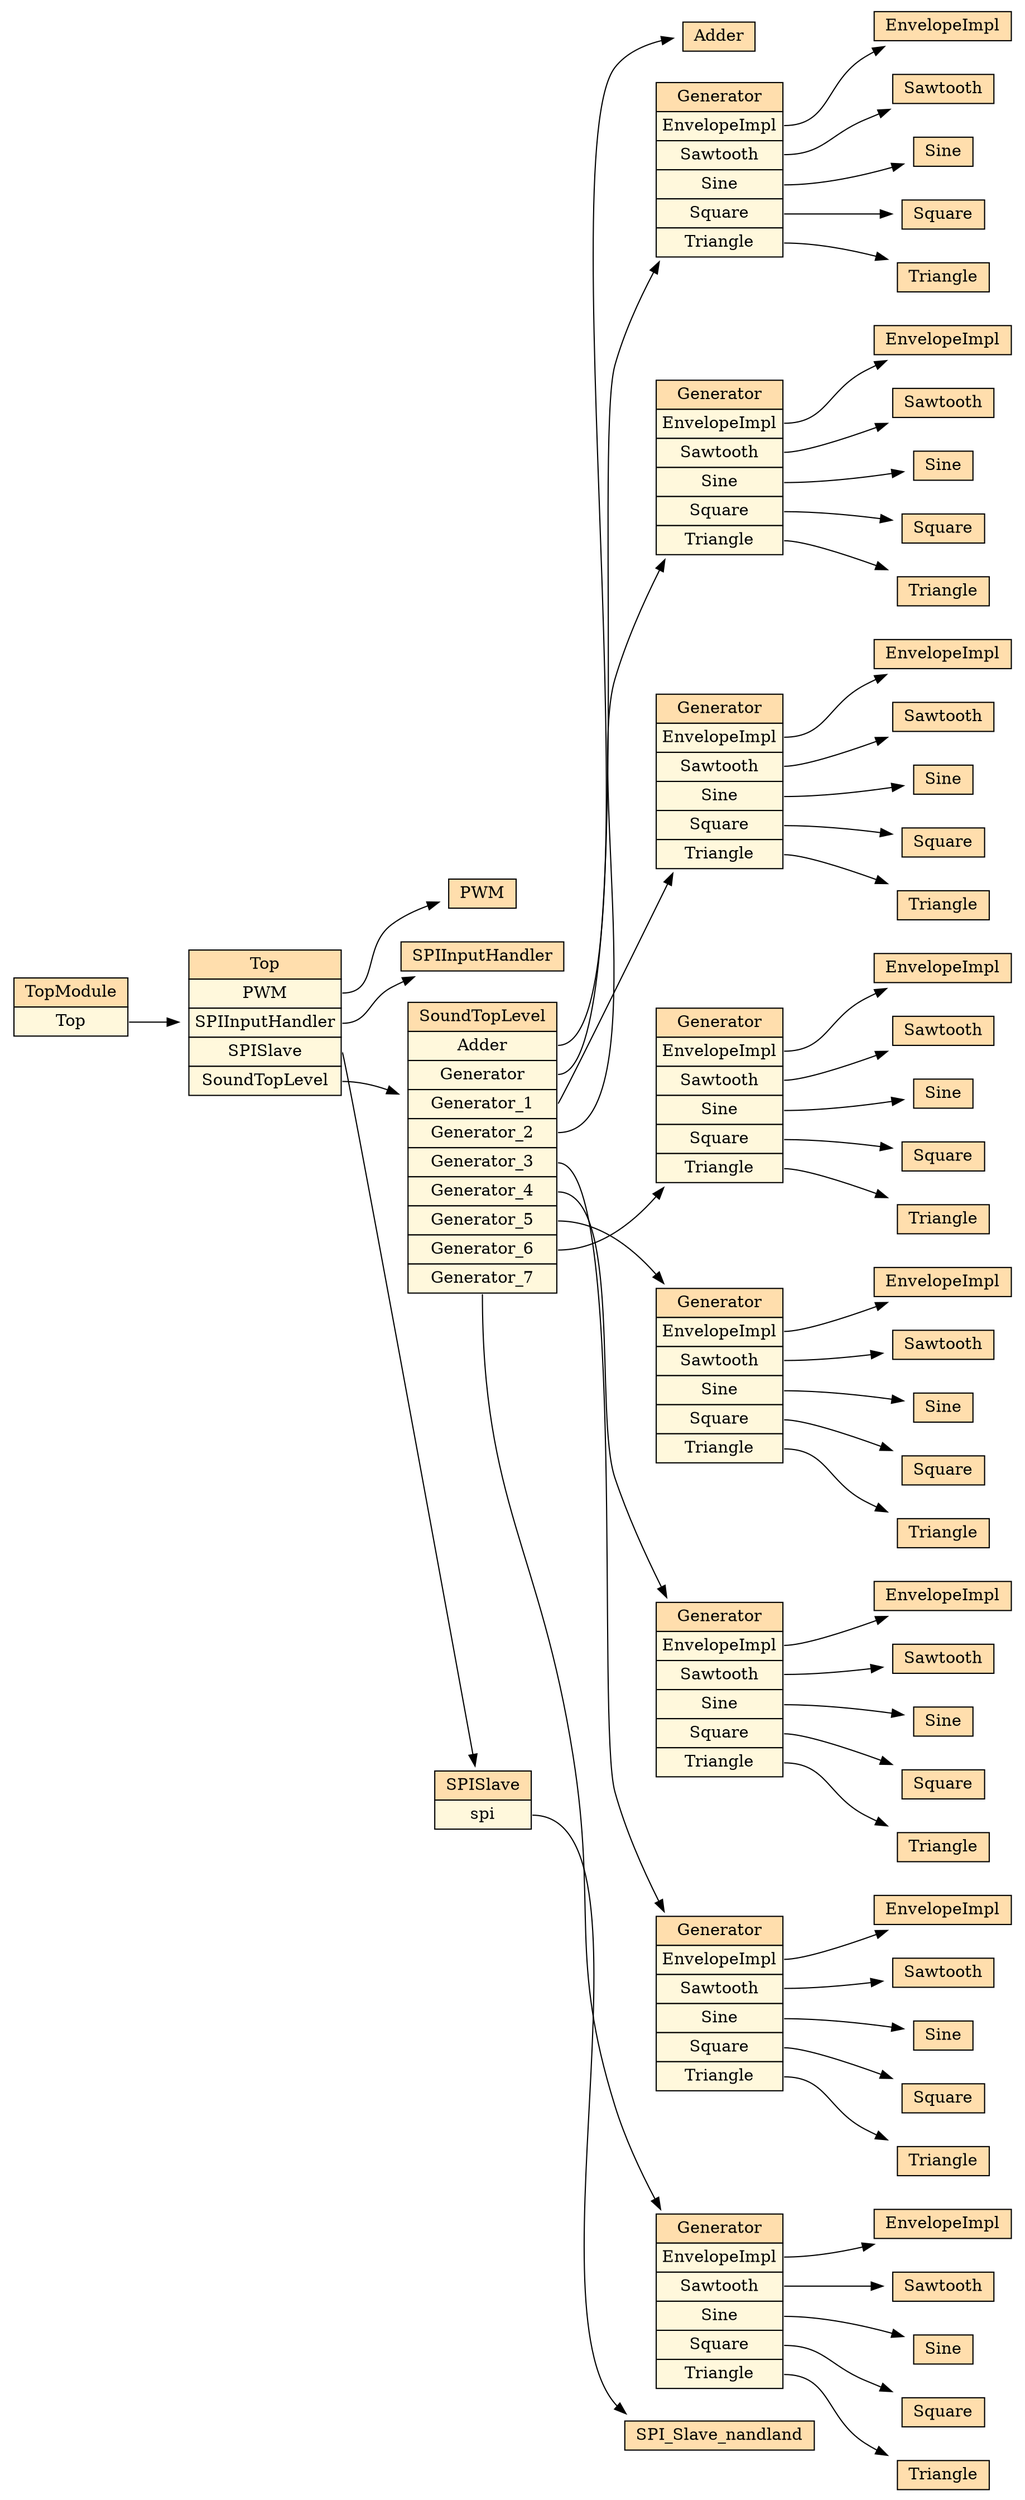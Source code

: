 digraph TopModule_hierarchy { rankdir="TB" 
 node [shape="rectangle"]; 
rankdir="LR" 
stylesheet = "styles.css"
module_1 [shape= "plaintext" href="TopModule.dot.svg" label=<

<TABLE BORDER="0" CELLBORDER="1" CELLSPACING="0" CELLPADDING="4" >
      
  <TR >
    <TD BGCOLOR="#FFDEAD" > TopModule </TD>
  </TR>
        
  <TR>
    <TD PORT="module_2" BGCOLOR="#FFF8DC" >Top</TD>
  </TR>
        
</TABLE>>];

      module_2 [shape= "plaintext" href="Top.dot.svg" label=<

<TABLE BORDER="0" CELLBORDER="1" CELLSPACING="0" CELLPADDING="4" >
      
  <TR >
    <TD BGCOLOR="#FFDEAD" > Top </TD>
  </TR>
        
  <TR>
    <TD PORT="module_4" BGCOLOR="#FFF8DC" >PWM</TD>
  </TR>
        
  <TR>
    <TD PORT="module_3" BGCOLOR="#FFF8DC" >SPIInputHandler</TD>
  </TR>
        
  <TR>
    <TD PORT="module_55" BGCOLOR="#FFF8DC" >SPISlave</TD>
  </TR>
        
  <TR>
    <TD PORT="module_5" BGCOLOR="#FFF8DC" >SoundTopLevel</TD>
  </TR>
        
</TABLE>>];

      module_3 [shape= "plaintext" href="SPIInputHandler.dot.svg" label=<

<TABLE BORDER="0" CELLBORDER="1" CELLSPACING="0" CELLPADDING="4" >
      
  <TR >
    <TD BGCOLOR="#FFDEAD" > SPIInputHandler </TD>
  </TR>
        
</TABLE>>];

      module_4 [shape= "plaintext" href="PWM.dot.svg" label=<

<TABLE BORDER="0" CELLBORDER="1" CELLSPACING="0" CELLPADDING="4" >
      
  <TR >
    <TD BGCOLOR="#FFDEAD" > PWM </TD>
  </TR>
        
</TABLE>>];

      module_5 [shape= "plaintext" href="SoundTopLevel.dot.svg" label=<

<TABLE BORDER="0" CELLBORDER="1" CELLSPACING="0" CELLPADDING="4" >
      
  <TR >
    <TD BGCOLOR="#FFDEAD" > SoundTopLevel </TD>
  </TR>
        
  <TR>
    <TD PORT="module_30" BGCOLOR="#FFF8DC" >Adder</TD>
  </TR>
        
  <TR>
    <TD PORT="module_18" BGCOLOR="#FFF8DC" >Generator</TD>
  </TR>
        
  <TR>
    <TD PORT="module_49" BGCOLOR="#FFF8DC" >Generator_1</TD>
  </TR>
        
  <TR>
    <TD PORT="module_24" BGCOLOR="#FFF8DC" >Generator_2</TD>
  </TR>
        
  <TR>
    <TD PORT="module_12" BGCOLOR="#FFF8DC" >Generator_3</TD>
  </TR>
        
  <TR>
    <TD PORT="module_6" BGCOLOR="#FFF8DC" >Generator_4</TD>
  </TR>
        
  <TR>
    <TD PORT="module_31" BGCOLOR="#FFF8DC" >Generator_5</TD>
  </TR>
        
  <TR>
    <TD PORT="module_43" BGCOLOR="#FFF8DC" >Generator_6</TD>
  </TR>
        
  <TR>
    <TD PORT="module_37" BGCOLOR="#FFF8DC" >Generator_7</TD>
  </TR>
        
</TABLE>>];

      module_6 [shape= "plaintext" href="Generator.dot.svg" label=<

<TABLE BORDER="0" CELLBORDER="1" CELLSPACING="0" CELLPADDING="4" >
      
  <TR >
    <TD BGCOLOR="#FFDEAD" > Generator </TD>
  </TR>
        
  <TR>
    <TD PORT="module_9" BGCOLOR="#FFF8DC" >EnvelopeImpl</TD>
  </TR>
        
  <TR>
    <TD PORT="module_11" BGCOLOR="#FFF8DC" >Sawtooth</TD>
  </TR>
        
  <TR>
    <TD PORT="module_10" BGCOLOR="#FFF8DC" >Sine</TD>
  </TR>
        
  <TR>
    <TD PORT="module_8" BGCOLOR="#FFF8DC" >Square</TD>
  </TR>
        
  <TR>
    <TD PORT="module_7" BGCOLOR="#FFF8DC" >Triangle</TD>
  </TR>
        
</TABLE>>];

      module_7 [shape= "plaintext" href="Triangle.dot.svg" label=<

<TABLE BORDER="0" CELLBORDER="1" CELLSPACING="0" CELLPADDING="4" >
      
  <TR >
    <TD BGCOLOR="#FFDEAD" > Triangle </TD>
  </TR>
        
</TABLE>>];

      module_8 [shape= "plaintext" href="Square.dot.svg" label=<

<TABLE BORDER="0" CELLBORDER="1" CELLSPACING="0" CELLPADDING="4" >
      
  <TR >
    <TD BGCOLOR="#FFDEAD" > Square </TD>
  </TR>
        
</TABLE>>];

      module_9 [shape= "plaintext" href="EnvelopeImpl.dot.svg" label=<

<TABLE BORDER="0" CELLBORDER="1" CELLSPACING="0" CELLPADDING="4" >
      
  <TR >
    <TD BGCOLOR="#FFDEAD" > EnvelopeImpl </TD>
  </TR>
        
</TABLE>>];

      module_10 [shape= "plaintext" href="Sine.dot.svg" label=<

<TABLE BORDER="0" CELLBORDER="1" CELLSPACING="0" CELLPADDING="4" >
      
  <TR >
    <TD BGCOLOR="#FFDEAD" > Sine </TD>
  </TR>
        
</TABLE>>];

      module_11 [shape= "plaintext" href="Sawtooth.dot.svg" label=<

<TABLE BORDER="0" CELLBORDER="1" CELLSPACING="0" CELLPADDING="4" >
      
  <TR >
    <TD BGCOLOR="#FFDEAD" > Sawtooth </TD>
  </TR>
        
</TABLE>>];

      module_12 [shape= "plaintext" href="Generator.dot.svg" label=<

<TABLE BORDER="0" CELLBORDER="1" CELLSPACING="0" CELLPADDING="4" >
      
  <TR >
    <TD BGCOLOR="#FFDEAD" > Generator </TD>
  </TR>
        
  <TR>
    <TD PORT="module_15" BGCOLOR="#FFF8DC" >EnvelopeImpl</TD>
  </TR>
        
  <TR>
    <TD PORT="module_17" BGCOLOR="#FFF8DC" >Sawtooth</TD>
  </TR>
        
  <TR>
    <TD PORT="module_16" BGCOLOR="#FFF8DC" >Sine</TD>
  </TR>
        
  <TR>
    <TD PORT="module_14" BGCOLOR="#FFF8DC" >Square</TD>
  </TR>
        
  <TR>
    <TD PORT="module_13" BGCOLOR="#FFF8DC" >Triangle</TD>
  </TR>
        
</TABLE>>];

      module_13 [shape= "plaintext" href="Triangle.dot.svg" label=<

<TABLE BORDER="0" CELLBORDER="1" CELLSPACING="0" CELLPADDING="4" >
      
  <TR >
    <TD BGCOLOR="#FFDEAD" > Triangle </TD>
  </TR>
        
</TABLE>>];

      module_14 [shape= "plaintext" href="Square.dot.svg" label=<

<TABLE BORDER="0" CELLBORDER="1" CELLSPACING="0" CELLPADDING="4" >
      
  <TR >
    <TD BGCOLOR="#FFDEAD" > Square </TD>
  </TR>
        
</TABLE>>];

      module_15 [shape= "plaintext" href="EnvelopeImpl.dot.svg" label=<

<TABLE BORDER="0" CELLBORDER="1" CELLSPACING="0" CELLPADDING="4" >
      
  <TR >
    <TD BGCOLOR="#FFDEAD" > EnvelopeImpl </TD>
  </TR>
        
</TABLE>>];

      module_16 [shape= "plaintext" href="Sine.dot.svg" label=<

<TABLE BORDER="0" CELLBORDER="1" CELLSPACING="0" CELLPADDING="4" >
      
  <TR >
    <TD BGCOLOR="#FFDEAD" > Sine </TD>
  </TR>
        
</TABLE>>];

      module_17 [shape= "plaintext" href="Sawtooth.dot.svg" label=<

<TABLE BORDER="0" CELLBORDER="1" CELLSPACING="0" CELLPADDING="4" >
      
  <TR >
    <TD BGCOLOR="#FFDEAD" > Sawtooth </TD>
  </TR>
        
</TABLE>>];

      module_18 [shape= "plaintext" href="Generator.dot.svg" label=<

<TABLE BORDER="0" CELLBORDER="1" CELLSPACING="0" CELLPADDING="4" >
      
  <TR >
    <TD BGCOLOR="#FFDEAD" > Generator </TD>
  </TR>
        
  <TR>
    <TD PORT="module_21" BGCOLOR="#FFF8DC" >EnvelopeImpl</TD>
  </TR>
        
  <TR>
    <TD PORT="module_23" BGCOLOR="#FFF8DC" >Sawtooth</TD>
  </TR>
        
  <TR>
    <TD PORT="module_22" BGCOLOR="#FFF8DC" >Sine</TD>
  </TR>
        
  <TR>
    <TD PORT="module_20" BGCOLOR="#FFF8DC" >Square</TD>
  </TR>
        
  <TR>
    <TD PORT="module_19" BGCOLOR="#FFF8DC" >Triangle</TD>
  </TR>
        
</TABLE>>];

      module_19 [shape= "plaintext" href="Triangle.dot.svg" label=<

<TABLE BORDER="0" CELLBORDER="1" CELLSPACING="0" CELLPADDING="4" >
      
  <TR >
    <TD BGCOLOR="#FFDEAD" > Triangle </TD>
  </TR>
        
</TABLE>>];

      module_20 [shape= "plaintext" href="Square.dot.svg" label=<

<TABLE BORDER="0" CELLBORDER="1" CELLSPACING="0" CELLPADDING="4" >
      
  <TR >
    <TD BGCOLOR="#FFDEAD" > Square </TD>
  </TR>
        
</TABLE>>];

      module_21 [shape= "plaintext" href="EnvelopeImpl.dot.svg" label=<

<TABLE BORDER="0" CELLBORDER="1" CELLSPACING="0" CELLPADDING="4" >
      
  <TR >
    <TD BGCOLOR="#FFDEAD" > EnvelopeImpl </TD>
  </TR>
        
</TABLE>>];

      module_22 [shape= "plaintext" href="Sine.dot.svg" label=<

<TABLE BORDER="0" CELLBORDER="1" CELLSPACING="0" CELLPADDING="4" >
      
  <TR >
    <TD BGCOLOR="#FFDEAD" > Sine </TD>
  </TR>
        
</TABLE>>];

      module_23 [shape= "plaintext" href="Sawtooth.dot.svg" label=<

<TABLE BORDER="0" CELLBORDER="1" CELLSPACING="0" CELLPADDING="4" >
      
  <TR >
    <TD BGCOLOR="#FFDEAD" > Sawtooth </TD>
  </TR>
        
</TABLE>>];

      module_24 [shape= "plaintext" href="Generator.dot.svg" label=<

<TABLE BORDER="0" CELLBORDER="1" CELLSPACING="0" CELLPADDING="4" >
      
  <TR >
    <TD BGCOLOR="#FFDEAD" > Generator </TD>
  </TR>
        
  <TR>
    <TD PORT="module_27" BGCOLOR="#FFF8DC" >EnvelopeImpl</TD>
  </TR>
        
  <TR>
    <TD PORT="module_29" BGCOLOR="#FFF8DC" >Sawtooth</TD>
  </TR>
        
  <TR>
    <TD PORT="module_28" BGCOLOR="#FFF8DC" >Sine</TD>
  </TR>
        
  <TR>
    <TD PORT="module_26" BGCOLOR="#FFF8DC" >Square</TD>
  </TR>
        
  <TR>
    <TD PORT="module_25" BGCOLOR="#FFF8DC" >Triangle</TD>
  </TR>
        
</TABLE>>];

      module_25 [shape= "plaintext" href="Triangle.dot.svg" label=<

<TABLE BORDER="0" CELLBORDER="1" CELLSPACING="0" CELLPADDING="4" >
      
  <TR >
    <TD BGCOLOR="#FFDEAD" > Triangle </TD>
  </TR>
        
</TABLE>>];

      module_26 [shape= "plaintext" href="Square.dot.svg" label=<

<TABLE BORDER="0" CELLBORDER="1" CELLSPACING="0" CELLPADDING="4" >
      
  <TR >
    <TD BGCOLOR="#FFDEAD" > Square </TD>
  </TR>
        
</TABLE>>];

      module_27 [shape= "plaintext" href="EnvelopeImpl.dot.svg" label=<

<TABLE BORDER="0" CELLBORDER="1" CELLSPACING="0" CELLPADDING="4" >
      
  <TR >
    <TD BGCOLOR="#FFDEAD" > EnvelopeImpl </TD>
  </TR>
        
</TABLE>>];

      module_28 [shape= "plaintext" href="Sine.dot.svg" label=<

<TABLE BORDER="0" CELLBORDER="1" CELLSPACING="0" CELLPADDING="4" >
      
  <TR >
    <TD BGCOLOR="#FFDEAD" > Sine </TD>
  </TR>
        
</TABLE>>];

      module_29 [shape= "plaintext" href="Sawtooth.dot.svg" label=<

<TABLE BORDER="0" CELLBORDER="1" CELLSPACING="0" CELLPADDING="4" >
      
  <TR >
    <TD BGCOLOR="#FFDEAD" > Sawtooth </TD>
  </TR>
        
</TABLE>>];

      module_30 [shape= "plaintext" href="Adder.dot.svg" label=<

<TABLE BORDER="0" CELLBORDER="1" CELLSPACING="0" CELLPADDING="4" >
      
  <TR >
    <TD BGCOLOR="#FFDEAD" > Adder </TD>
  </TR>
        
</TABLE>>];

      module_31 [shape= "plaintext" href="Generator.dot.svg" label=<

<TABLE BORDER="0" CELLBORDER="1" CELLSPACING="0" CELLPADDING="4" >
      
  <TR >
    <TD BGCOLOR="#FFDEAD" > Generator </TD>
  </TR>
        
  <TR>
    <TD PORT="module_34" BGCOLOR="#FFF8DC" >EnvelopeImpl</TD>
  </TR>
        
  <TR>
    <TD PORT="module_36" BGCOLOR="#FFF8DC" >Sawtooth</TD>
  </TR>
        
  <TR>
    <TD PORT="module_35" BGCOLOR="#FFF8DC" >Sine</TD>
  </TR>
        
  <TR>
    <TD PORT="module_33" BGCOLOR="#FFF8DC" >Square</TD>
  </TR>
        
  <TR>
    <TD PORT="module_32" BGCOLOR="#FFF8DC" >Triangle</TD>
  </TR>
        
</TABLE>>];

      module_32 [shape= "plaintext" href="Triangle.dot.svg" label=<

<TABLE BORDER="0" CELLBORDER="1" CELLSPACING="0" CELLPADDING="4" >
      
  <TR >
    <TD BGCOLOR="#FFDEAD" > Triangle </TD>
  </TR>
        
</TABLE>>];

      module_33 [shape= "plaintext" href="Square.dot.svg" label=<

<TABLE BORDER="0" CELLBORDER="1" CELLSPACING="0" CELLPADDING="4" >
      
  <TR >
    <TD BGCOLOR="#FFDEAD" > Square </TD>
  </TR>
        
</TABLE>>];

      module_34 [shape= "plaintext" href="EnvelopeImpl.dot.svg" label=<

<TABLE BORDER="0" CELLBORDER="1" CELLSPACING="0" CELLPADDING="4" >
      
  <TR >
    <TD BGCOLOR="#FFDEAD" > EnvelopeImpl </TD>
  </TR>
        
</TABLE>>];

      module_35 [shape= "plaintext" href="Sine.dot.svg" label=<

<TABLE BORDER="0" CELLBORDER="1" CELLSPACING="0" CELLPADDING="4" >
      
  <TR >
    <TD BGCOLOR="#FFDEAD" > Sine </TD>
  </TR>
        
</TABLE>>];

      module_36 [shape= "plaintext" href="Sawtooth.dot.svg" label=<

<TABLE BORDER="0" CELLBORDER="1" CELLSPACING="0" CELLPADDING="4" >
      
  <TR >
    <TD BGCOLOR="#FFDEAD" > Sawtooth </TD>
  </TR>
        
</TABLE>>];

      module_37 [shape= "plaintext" href="Generator.dot.svg" label=<

<TABLE BORDER="0" CELLBORDER="1" CELLSPACING="0" CELLPADDING="4" >
      
  <TR >
    <TD BGCOLOR="#FFDEAD" > Generator </TD>
  </TR>
        
  <TR>
    <TD PORT="module_40" BGCOLOR="#FFF8DC" >EnvelopeImpl</TD>
  </TR>
        
  <TR>
    <TD PORT="module_42" BGCOLOR="#FFF8DC" >Sawtooth</TD>
  </TR>
        
  <TR>
    <TD PORT="module_41" BGCOLOR="#FFF8DC" >Sine</TD>
  </TR>
        
  <TR>
    <TD PORT="module_39" BGCOLOR="#FFF8DC" >Square</TD>
  </TR>
        
  <TR>
    <TD PORT="module_38" BGCOLOR="#FFF8DC" >Triangle</TD>
  </TR>
        
</TABLE>>];

      module_38 [shape= "plaintext" href="Triangle.dot.svg" label=<

<TABLE BORDER="0" CELLBORDER="1" CELLSPACING="0" CELLPADDING="4" >
      
  <TR >
    <TD BGCOLOR="#FFDEAD" > Triangle </TD>
  </TR>
        
</TABLE>>];

      module_39 [shape= "plaintext" href="Square.dot.svg" label=<

<TABLE BORDER="0" CELLBORDER="1" CELLSPACING="0" CELLPADDING="4" >
      
  <TR >
    <TD BGCOLOR="#FFDEAD" > Square </TD>
  </TR>
        
</TABLE>>];

      module_40 [shape= "plaintext" href="EnvelopeImpl.dot.svg" label=<

<TABLE BORDER="0" CELLBORDER="1" CELLSPACING="0" CELLPADDING="4" >
      
  <TR >
    <TD BGCOLOR="#FFDEAD" > EnvelopeImpl </TD>
  </TR>
        
</TABLE>>];

      module_41 [shape= "plaintext" href="Sine.dot.svg" label=<

<TABLE BORDER="0" CELLBORDER="1" CELLSPACING="0" CELLPADDING="4" >
      
  <TR >
    <TD BGCOLOR="#FFDEAD" > Sine </TD>
  </TR>
        
</TABLE>>];

      module_42 [shape= "plaintext" href="Sawtooth.dot.svg" label=<

<TABLE BORDER="0" CELLBORDER="1" CELLSPACING="0" CELLPADDING="4" >
      
  <TR >
    <TD BGCOLOR="#FFDEAD" > Sawtooth </TD>
  </TR>
        
</TABLE>>];

      module_43 [shape= "plaintext" href="Generator.dot.svg" label=<

<TABLE BORDER="0" CELLBORDER="1" CELLSPACING="0" CELLPADDING="4" >
      
  <TR >
    <TD BGCOLOR="#FFDEAD" > Generator </TD>
  </TR>
        
  <TR>
    <TD PORT="module_46" BGCOLOR="#FFF8DC" >EnvelopeImpl</TD>
  </TR>
        
  <TR>
    <TD PORT="module_48" BGCOLOR="#FFF8DC" >Sawtooth</TD>
  </TR>
        
  <TR>
    <TD PORT="module_47" BGCOLOR="#FFF8DC" >Sine</TD>
  </TR>
        
  <TR>
    <TD PORT="module_45" BGCOLOR="#FFF8DC" >Square</TD>
  </TR>
        
  <TR>
    <TD PORT="module_44" BGCOLOR="#FFF8DC" >Triangle</TD>
  </TR>
        
</TABLE>>];

      module_44 [shape= "plaintext" href="Triangle.dot.svg" label=<

<TABLE BORDER="0" CELLBORDER="1" CELLSPACING="0" CELLPADDING="4" >
      
  <TR >
    <TD BGCOLOR="#FFDEAD" > Triangle </TD>
  </TR>
        
</TABLE>>];

      module_45 [shape= "plaintext" href="Square.dot.svg" label=<

<TABLE BORDER="0" CELLBORDER="1" CELLSPACING="0" CELLPADDING="4" >
      
  <TR >
    <TD BGCOLOR="#FFDEAD" > Square </TD>
  </TR>
        
</TABLE>>];

      module_46 [shape= "plaintext" href="EnvelopeImpl.dot.svg" label=<

<TABLE BORDER="0" CELLBORDER="1" CELLSPACING="0" CELLPADDING="4" >
      
  <TR >
    <TD BGCOLOR="#FFDEAD" > EnvelopeImpl </TD>
  </TR>
        
</TABLE>>];

      module_47 [shape= "plaintext" href="Sine.dot.svg" label=<

<TABLE BORDER="0" CELLBORDER="1" CELLSPACING="0" CELLPADDING="4" >
      
  <TR >
    <TD BGCOLOR="#FFDEAD" > Sine </TD>
  </TR>
        
</TABLE>>];

      module_48 [shape= "plaintext" href="Sawtooth.dot.svg" label=<

<TABLE BORDER="0" CELLBORDER="1" CELLSPACING="0" CELLPADDING="4" >
      
  <TR >
    <TD BGCOLOR="#FFDEAD" > Sawtooth </TD>
  </TR>
        
</TABLE>>];

      module_49 [shape= "plaintext" href="Generator.dot.svg" label=<

<TABLE BORDER="0" CELLBORDER="1" CELLSPACING="0" CELLPADDING="4" >
      
  <TR >
    <TD BGCOLOR="#FFDEAD" > Generator </TD>
  </TR>
        
  <TR>
    <TD PORT="module_52" BGCOLOR="#FFF8DC" >EnvelopeImpl</TD>
  </TR>
        
  <TR>
    <TD PORT="module_54" BGCOLOR="#FFF8DC" >Sawtooth</TD>
  </TR>
        
  <TR>
    <TD PORT="module_53" BGCOLOR="#FFF8DC" >Sine</TD>
  </TR>
        
  <TR>
    <TD PORT="module_51" BGCOLOR="#FFF8DC" >Square</TD>
  </TR>
        
  <TR>
    <TD PORT="module_50" BGCOLOR="#FFF8DC" >Triangle</TD>
  </TR>
        
</TABLE>>];

      module_50 [shape= "plaintext" href="Triangle.dot.svg" label=<

<TABLE BORDER="0" CELLBORDER="1" CELLSPACING="0" CELLPADDING="4" >
      
  <TR >
    <TD BGCOLOR="#FFDEAD" > Triangle </TD>
  </TR>
        
</TABLE>>];

      module_51 [shape= "plaintext" href="Square.dot.svg" label=<

<TABLE BORDER="0" CELLBORDER="1" CELLSPACING="0" CELLPADDING="4" >
      
  <TR >
    <TD BGCOLOR="#FFDEAD" > Square </TD>
  </TR>
        
</TABLE>>];

      module_52 [shape= "plaintext" href="EnvelopeImpl.dot.svg" label=<

<TABLE BORDER="0" CELLBORDER="1" CELLSPACING="0" CELLPADDING="4" >
      
  <TR >
    <TD BGCOLOR="#FFDEAD" > EnvelopeImpl </TD>
  </TR>
        
</TABLE>>];

      module_53 [shape= "plaintext" href="Sine.dot.svg" label=<

<TABLE BORDER="0" CELLBORDER="1" CELLSPACING="0" CELLPADDING="4" >
      
  <TR >
    <TD BGCOLOR="#FFDEAD" > Sine </TD>
  </TR>
        
</TABLE>>];

      module_54 [shape= "plaintext" href="Sawtooth.dot.svg" label=<

<TABLE BORDER="0" CELLBORDER="1" CELLSPACING="0" CELLPADDING="4" >
      
  <TR >
    <TD BGCOLOR="#FFDEAD" > Sawtooth </TD>
  </TR>
        
</TABLE>>];

      module_55 [shape= "plaintext" href="SPISlave.dot.svg" label=<

<TABLE BORDER="0" CELLBORDER="1" CELLSPACING="0" CELLPADDING="4" >
      
  <TR >
    <TD BGCOLOR="#FFDEAD" > SPISlave </TD>
  </TR>
        
  <TR>
    <TD PORT="module_56" BGCOLOR="#FFF8DC" >spi</TD>
  </TR>
        
</TABLE>>];

      module_56 [shape= "plaintext" href="SPI_Slave_nandland.dot.svg" label=<

<TABLE BORDER="0" CELLBORDER="1" CELLSPACING="0" CELLPADDING="4" >
      
  <TR >
    <TD BGCOLOR="#FFDEAD" > SPI_Slave_nandland </TD>
  </TR>
        
</TABLE>>];

      module_2:module_3 -> module_3
module_2:module_4 -> module_4
module_6:module_7 -> module_7
module_6:module_8 -> module_8
module_6:module_9 -> module_9
module_6:module_10 -> module_10
module_6:module_11 -> module_11
module_5:module_6 -> module_6
module_12:module_13 -> module_13
module_12:module_14 -> module_14
module_12:module_15 -> module_15
module_12:module_16 -> module_16
module_12:module_17 -> module_17
module_5:module_12 -> module_12
module_18:module_19 -> module_19
module_18:module_20 -> module_20
module_18:module_21 -> module_21
module_18:module_22 -> module_22
module_18:module_23 -> module_23
module_5:module_18 -> module_18
module_24:module_25 -> module_25
module_24:module_26 -> module_26
module_24:module_27 -> module_27
module_24:module_28 -> module_28
module_24:module_29 -> module_29
module_5:module_24 -> module_24
module_5:module_30 -> module_30
module_31:module_32 -> module_32
module_31:module_33 -> module_33
module_31:module_34 -> module_34
module_31:module_35 -> module_35
module_31:module_36 -> module_36
module_5:module_31 -> module_31
module_37:module_38 -> module_38
module_37:module_39 -> module_39
module_37:module_40 -> module_40
module_37:module_41 -> module_41
module_37:module_42 -> module_42
module_5:module_37 -> module_37
module_43:module_44 -> module_44
module_43:module_45 -> module_45
module_43:module_46 -> module_46
module_43:module_47 -> module_47
module_43:module_48 -> module_48
module_5:module_43 -> module_43
module_49:module_50 -> module_50
module_49:module_51 -> module_51
module_49:module_52 -> module_52
module_49:module_53 -> module_53
module_49:module_54 -> module_54
module_5:module_49 -> module_49
module_2:module_5 -> module_5
module_55:module_56 -> module_56
module_2:module_55 -> module_55
module_1:module_2 -> module_2
}